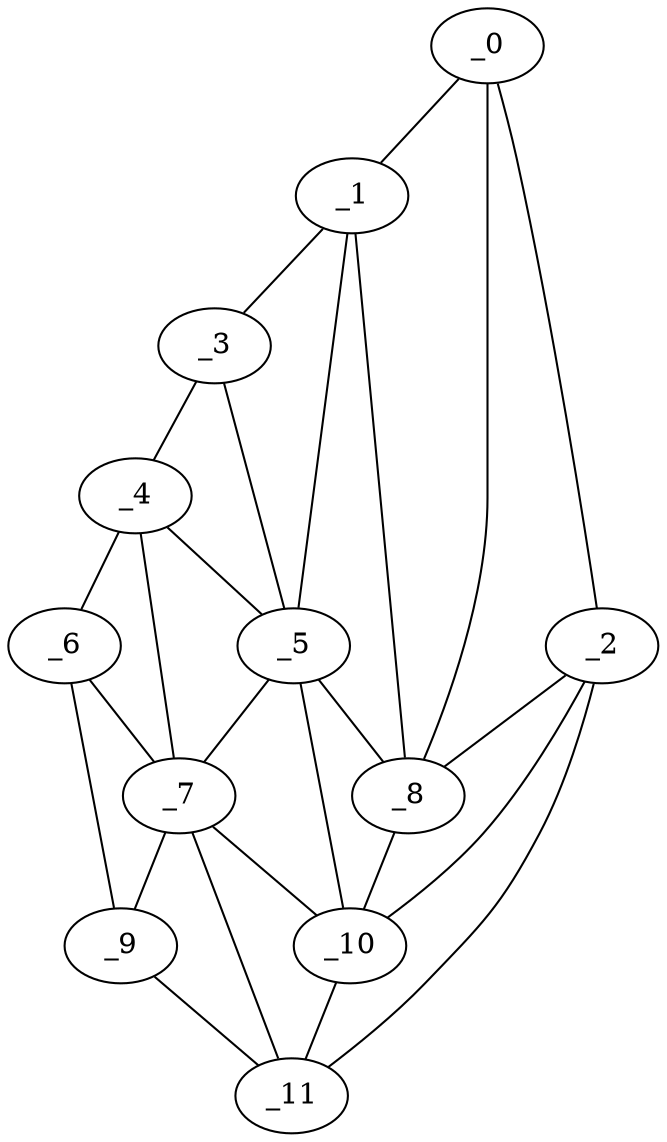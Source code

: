 graph "obj20__165.gxl" {
	_0	 [x=21,
		y=98];
	_1	 [x=40,
		y=17];
	_0 -- _1	 [valence=1];
	_2	 [x=40,
		y=125];
	_0 -- _2	 [valence=1];
	_8	 [x=83,
		y=87];
	_0 -- _8	 [valence=1];
	_3	 [x=50,
		y=9];
	_1 -- _3	 [valence=1];
	_5	 [x=77,
		y=26];
	_1 -- _5	 [valence=1];
	_1 -- _8	 [valence=2];
	_2 -- _8	 [valence=2];
	_10	 [x=87,
		y=90];
	_2 -- _10	 [valence=1];
	_11	 [x=107,
		y=116];
	_2 -- _11	 [valence=1];
	_4	 [x=55,
		y=6];
	_3 -- _4	 [valence=1];
	_3 -- _5	 [valence=2];
	_4 -- _5	 [valence=1];
	_6	 [x=80,
		y=2];
	_4 -- _6	 [valence=1];
	_7	 [x=82,
		y=15];
	_4 -- _7	 [valence=1];
	_5 -- _7	 [valence=2];
	_5 -- _8	 [valence=2];
	_5 -- _10	 [valence=2];
	_6 -- _7	 [valence=2];
	_9	 [x=86,
		y=5];
	_6 -- _9	 [valence=1];
	_7 -- _9	 [valence=2];
	_7 -- _10	 [valence=1];
	_7 -- _11	 [valence=2];
	_8 -- _10	 [valence=2];
	_9 -- _11	 [valence=1];
	_10 -- _11	 [valence=1];
}
